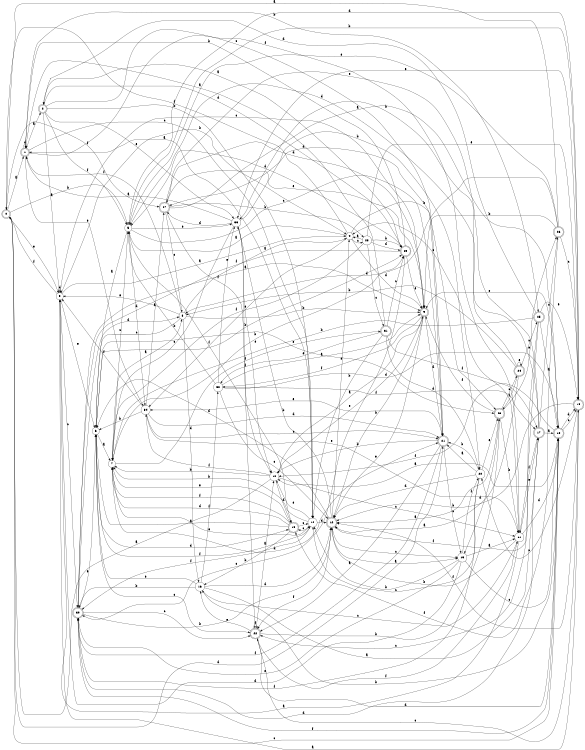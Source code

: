digraph n28_5 {
__start0 [label="" shape="none"];

rankdir=LR;
size="8,5";

s0 [style="rounded,filled", color="black", fillcolor="white" shape="doublecircle", label="0"];
s1 [style="rounded,filled", color="black", fillcolor="white" shape="doublecircle", label="1"];
s2 [style="rounded,filled", color="black", fillcolor="white" shape="doublecircle", label="2"];
s3 [style="filled", color="black", fillcolor="white" shape="circle", label="3"];
s4 [style="filled", color="black", fillcolor="white" shape="circle", label="4"];
s5 [style="filled", color="black", fillcolor="white" shape="circle", label="5"];
s6 [style="filled", color="black", fillcolor="white" shape="circle", label="6"];
s7 [style="filled", color="black", fillcolor="white" shape="circle", label="7"];
s8 [style="filled", color="black", fillcolor="white" shape="circle", label="8"];
s9 [style="rounded,filled", color="black", fillcolor="white" shape="doublecircle", label="9"];
s10 [style="filled", color="black", fillcolor="white" shape="circle", label="10"];
s11 [style="filled", color="black", fillcolor="white" shape="circle", label="11"];
s12 [style="rounded,filled", color="black", fillcolor="white" shape="doublecircle", label="12"];
s13 [style="filled", color="black", fillcolor="white" shape="circle", label="13"];
s14 [style="filled", color="black", fillcolor="white" shape="circle", label="14"];
s15 [style="rounded,filled", color="black", fillcolor="white" shape="doublecircle", label="15"];
s16 [style="filled", color="black", fillcolor="white" shape="circle", label="16"];
s17 [style="rounded,filled", color="black", fillcolor="white" shape="doublecircle", label="17"];
s18 [style="rounded,filled", color="black", fillcolor="white" shape="doublecircle", label="18"];
s19 [style="rounded,filled", color="black", fillcolor="white" shape="doublecircle", label="19"];
s20 [style="filled", color="black", fillcolor="white" shape="circle", label="20"];
s21 [style="rounded,filled", color="black", fillcolor="white" shape="doublecircle", label="21"];
s22 [style="rounded,filled", color="black", fillcolor="white" shape="doublecircle", label="22"];
s23 [style="rounded,filled", color="black", fillcolor="white" shape="doublecircle", label="23"];
s24 [style="rounded,filled", color="black", fillcolor="white" shape="doublecircle", label="24"];
s25 [style="rounded,filled", color="black", fillcolor="white" shape="doublecircle", label="25"];
s26 [style="rounded,filled", color="black", fillcolor="white" shape="doublecircle", label="26"];
s27 [style="rounded,filled", color="black", fillcolor="white" shape="doublecircle", label="27"];
s28 [style="filled", color="black", fillcolor="white" shape="circle", label="28"];
s29 [style="rounded,filled", color="black", fillcolor="white" shape="doublecircle", label="29"];
s30 [style="rounded,filled", color="black", fillcolor="white" shape="doublecircle", label="30"];
s31 [style="rounded,filled", color="black", fillcolor="white" shape="doublecircle", label="31"];
s32 [style="filled", color="black", fillcolor="white" shape="circle", label="32"];
s33 [style="filled", color="black", fillcolor="white" shape="circle", label="33"];
s34 [style="filled", color="black", fillcolor="white" shape="circle", label="34"];
s0 -> s1 [label="a"];
s0 -> s5 [label="b"];
s0 -> s18 [label="c"];
s0 -> s21 [label="d"];
s0 -> s3 [label="e"];
s0 -> s27 [label="f"];
s1 -> s2 [label="a"];
s1 -> s25 [label="b"];
s1 -> s14 [label="c"];
s1 -> s1 [label="d"];
s1 -> s34 [label="e"];
s1 -> s11 [label="f"];
s2 -> s3 [label="a"];
s2 -> s14 [label="b"];
s2 -> s21 [label="c"];
s2 -> s29 [label="d"];
s2 -> s33 [label="e"];
s2 -> s5 [label="f"];
s3 -> s4 [label="a"];
s3 -> s4 [label="b"];
s3 -> s30 [label="c"];
s3 -> s3 [label="d"];
s3 -> s6 [label="e"];
s3 -> s0 [label="f"];
s4 -> s5 [label="a"];
s4 -> s23 [label="b"];
s4 -> s28 [label="c"];
s4 -> s9 [label="d"];
s4 -> s34 [label="e"];
s4 -> s0 [label="f"];
s5 -> s6 [label="a"];
s5 -> s19 [label="b"];
s5 -> s21 [label="c"];
s5 -> s34 [label="d"];
s5 -> s33 [label="e"];
s5 -> s15 [label="f"];
s6 -> s7 [label="a"];
s6 -> s29 [label="b"];
s6 -> s22 [label="c"];
s6 -> s15 [label="d"];
s6 -> s23 [label="e"];
s6 -> s14 [label="f"];
s7 -> s8 [label="a"];
s7 -> s29 [label="b"];
s7 -> s5 [label="c"];
s7 -> s21 [label="d"];
s7 -> s14 [label="e"];
s7 -> s31 [label="f"];
s8 -> s4 [label="a"];
s8 -> s9 [label="b"];
s8 -> s6 [label="c"];
s8 -> s16 [label="d"];
s8 -> s3 [label="e"];
s8 -> s1 [label="f"];
s9 -> s10 [label="a"];
s9 -> s12 [label="b"];
s9 -> s3 [label="c"];
s9 -> s21 [label="d"];
s9 -> s12 [label="e"];
s9 -> s32 [label="f"];
s10 -> s0 [label="a"];
s10 -> s7 [label="b"];
s10 -> s11 [label="c"];
s10 -> s15 [label="d"];
s10 -> s9 [label="e"];
s10 -> s34 [label="f"];
s11 -> s3 [label="a"];
s11 -> s12 [label="b"];
s11 -> s4 [label="c"];
s11 -> s18 [label="d"];
s11 -> s17 [label="e"];
s11 -> s22 [label="f"];
s12 -> s13 [label="a"];
s12 -> s33 [label="b"];
s12 -> s13 [label="c"];
s12 -> s6 [label="d"];
s12 -> s4 [label="e"];
s12 -> s22 [label="f"];
s13 -> s11 [label="a"];
s13 -> s14 [label="b"];
s13 -> s18 [label="c"];
s13 -> s3 [label="d"];
s13 -> s30 [label="e"];
s13 -> s20 [label="f"];
s14 -> s1 [label="a"];
s14 -> s7 [label="b"];
s14 -> s15 [label="c"];
s14 -> s12 [label="d"];
s14 -> s10 [label="e"];
s14 -> s30 [label="f"];
s15 -> s6 [label="a"];
s15 -> s16 [label="b"];
s15 -> s14 [label="c"];
s15 -> s7 [label="d"];
s15 -> s7 [label="e"];
s15 -> s7 [label="f"];
s16 -> s17 [label="a"];
s16 -> s30 [label="b"];
s16 -> s11 [label="c"];
s16 -> s12 [label="d"];
s16 -> s6 [label="e"];
s16 -> s32 [label="f"];
s17 -> s18 [label="a"];
s17 -> s33 [label="b"];
s17 -> s26 [label="c"];
s17 -> s30 [label="d"];
s17 -> s27 [label="e"];
s17 -> s11 [label="f"];
s18 -> s10 [label="a"];
s18 -> s16 [label="b"];
s18 -> s19 [label="c"];
s18 -> s19 [label="d"];
s18 -> s9 [label="e"];
s18 -> s10 [label="f"];
s19 -> s3 [label="a"];
s19 -> s12 [label="b"];
s19 -> s20 [label="c"];
s19 -> s5 [label="d"];
s19 -> s33 [label="e"];
s19 -> s12 [label="f"];
s20 -> s21 [label="a"];
s20 -> s21 [label="b"];
s20 -> s14 [label="c"];
s20 -> s12 [label="d"];
s20 -> s23 [label="e"];
s20 -> s30 [label="f"];
s21 -> s22 [label="a"];
s21 -> s10 [label="b"];
s21 -> s13 [label="c"];
s21 -> s27 [label="d"];
s21 -> s34 [label="e"];
s21 -> s30 [label="f"];
s22 -> s10 [label="a"];
s22 -> s23 [label="b"];
s22 -> s19 [label="c"];
s22 -> s18 [label="d"];
s22 -> s16 [label="e"];
s22 -> s22 [label="f"];
s23 -> s12 [label="a"];
s23 -> s11 [label="b"];
s23 -> s24 [label="c"];
s23 -> s13 [label="d"];
s23 -> s26 [label="e"];
s23 -> s9 [label="f"];
s24 -> s12 [label="a"];
s24 -> s8 [label="b"];
s24 -> s25 [label="c"];
s24 -> s5 [label="d"];
s24 -> s24 [label="e"];
s24 -> s23 [label="f"];
s25 -> s18 [label="a"];
s25 -> s7 [label="b"];
s25 -> s22 [label="c"];
s25 -> s2 [label="d"];
s25 -> s19 [label="e"];
s25 -> s12 [label="f"];
s26 -> s0 [label="a"];
s26 -> s9 [label="b"];
s26 -> s19 [label="c"];
s26 -> s8 [label="d"];
s26 -> s5 [label="e"];
s26 -> s15 [label="f"];
s27 -> s18 [label="a"];
s27 -> s28 [label="b"];
s27 -> s8 [label="c"];
s27 -> s9 [label="d"];
s27 -> s9 [label="e"];
s27 -> s10 [label="f"];
s28 -> s4 [label="a"];
s28 -> s29 [label="b"];
s28 -> s31 [label="c"];
s28 -> s29 [label="d"];
s28 -> s19 [label="e"];
s28 -> s7 [label="f"];
s29 -> s2 [label="a"];
s29 -> s1 [label="b"];
s29 -> s30 [label="c"];
s29 -> s5 [label="d"];
s29 -> s9 [label="e"];
s29 -> s30 [label="f"];
s30 -> s9 [label="a"];
s30 -> s12 [label="b"];
s30 -> s22 [label="c"];
s30 -> s8 [label="d"];
s30 -> s6 [label="e"];
s30 -> s18 [label="f"];
s31 -> s1 [label="a"];
s31 -> s14 [label="b"];
s31 -> s29 [label="c"];
s31 -> s20 [label="d"];
s31 -> s32 [label="e"];
s31 -> s17 [label="f"];
s32 -> s9 [label="a"];
s32 -> s5 [label="b"];
s32 -> s12 [label="c"];
s32 -> s18 [label="d"];
s32 -> s33 [label="e"];
s32 -> s17 [label="f"];
s33 -> s1 [label="a"];
s33 -> s20 [label="b"];
s33 -> s7 [label="c"];
s33 -> s27 [label="d"];
s33 -> s10 [label="e"];
s33 -> s22 [label="f"];
s34 -> s27 [label="a"];
s34 -> s6 [label="b"];
s34 -> s21 [label="c"];
s34 -> s21 [label="d"];
s34 -> s11 [label="e"];
s34 -> s3 [label="f"];

}